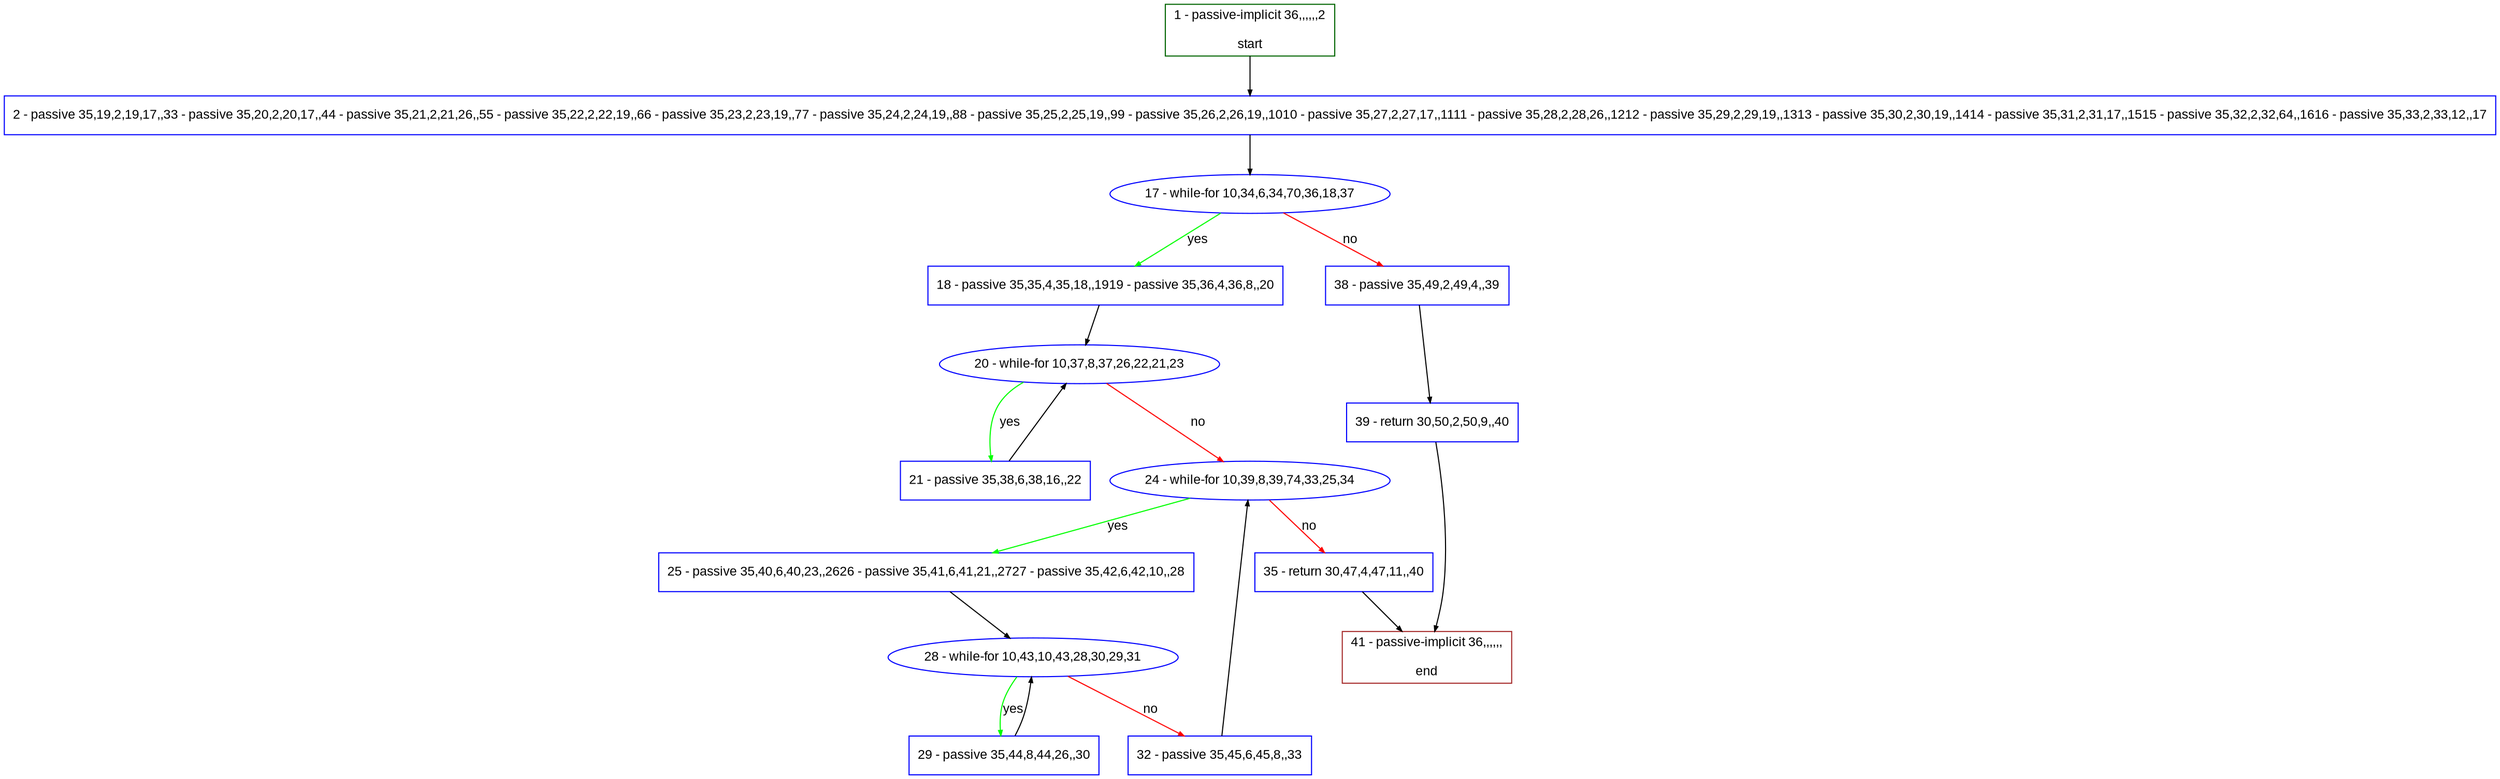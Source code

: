 digraph "" {
  graph [pack="true", label="", fontsize="12", packmode="clust", fontname="Arial", fillcolor="#FFFFCC", bgcolor="white", style="rounded,filled", compound="true"];
  node [node_initialized="no", label="", color="grey", fontsize="12", fillcolor="white", fontname="Arial", style="filled", shape="rectangle", compound="true", fixedsize="false"];
  edge [fontcolor="black", arrowhead="normal", arrowtail="none", arrowsize="0.5", ltail="", label="", color="black", fontsize="12", lhead="", fontname="Arial", dir="forward", compound="true"];
  __N1 [label="2 - passive 35,19,2,19,17,,33 - passive 35,20,2,20,17,,44 - passive 35,21,2,21,26,,55 - passive 35,22,2,22,19,,66 - passive 35,23,2,23,19,,77 - passive 35,24,2,24,19,,88 - passive 35,25,2,25,19,,99 - passive 35,26,2,26,19,,1010 - passive 35,27,2,27,17,,1111 - passive 35,28,2,28,26,,1212 - passive 35,29,2,29,19,,1313 - passive 35,30,2,30,19,,1414 - passive 35,31,2,31,17,,1515 - passive 35,32,2,32,64,,1616 - passive 35,33,2,33,12,,17", color="#0000ff", fillcolor="#ffffff", style="filled", shape="box"];
  __N2 [label="1 - passive-implicit 36,,,,,,2\n\nstart", color="#006400", fillcolor="#ffffff", style="filled", shape="box"];
  __N3 [label="17 - while-for 10,34,6,34,70,36,18,37", color="#0000ff", fillcolor="#ffffff", style="filled", shape="oval"];
  __N4 [label="18 - passive 35,35,4,35,18,,1919 - passive 35,36,4,36,8,,20", color="#0000ff", fillcolor="#ffffff", style="filled", shape="box"];
  __N5 [label="38 - passive 35,49,2,49,4,,39", color="#0000ff", fillcolor="#ffffff", style="filled", shape="box"];
  __N6 [label="20 - while-for 10,37,8,37,26,22,21,23", color="#0000ff", fillcolor="#ffffff", style="filled", shape="oval"];
  __N7 [label="21 - passive 35,38,6,38,16,,22", color="#0000ff", fillcolor="#ffffff", style="filled", shape="box"];
  __N8 [label="24 - while-for 10,39,8,39,74,33,25,34", color="#0000ff", fillcolor="#ffffff", style="filled", shape="oval"];
  __N9 [label="25 - passive 35,40,6,40,23,,2626 - passive 35,41,6,41,21,,2727 - passive 35,42,6,42,10,,28", color="#0000ff", fillcolor="#ffffff", style="filled", shape="box"];
  __N10 [label="35 - return 30,47,4,47,11,,40", color="#0000ff", fillcolor="#ffffff", style="filled", shape="box"];
  __N11 [label="28 - while-for 10,43,10,43,28,30,29,31", color="#0000ff", fillcolor="#ffffff", style="filled", shape="oval"];
  __N12 [label="29 - passive 35,44,8,44,26,,30", color="#0000ff", fillcolor="#ffffff", style="filled", shape="box"];
  __N13 [label="32 - passive 35,45,6,45,8,,33", color="#0000ff", fillcolor="#ffffff", style="filled", shape="box"];
  __N14 [label="41 - passive-implicit 36,,,,,,\n\nend", color="#a52a2a", fillcolor="#ffffff", style="filled", shape="box"];
  __N15 [label="39 - return 30,50,2,50,9,,40", color="#0000ff", fillcolor="#ffffff", style="filled", shape="box"];
  __N2 -> __N1 [arrowhead="normal", arrowtail="none", color="#000000", label="", dir="forward"];
  __N1 -> __N3 [arrowhead="normal", arrowtail="none", color="#000000", label="", dir="forward"];
  __N3 -> __N4 [arrowhead="normal", arrowtail="none", color="#00ff00", label="yes", dir="forward"];
  __N3 -> __N5 [arrowhead="normal", arrowtail="none", color="#ff0000", label="no", dir="forward"];
  __N4 -> __N6 [arrowhead="normal", arrowtail="none", color="#000000", label="", dir="forward"];
  __N6 -> __N7 [arrowhead="normal", arrowtail="none", color="#00ff00", label="yes", dir="forward"];
  __N7 -> __N6 [arrowhead="normal", arrowtail="none", color="#000000", label="", dir="forward"];
  __N6 -> __N8 [arrowhead="normal", arrowtail="none", color="#ff0000", label="no", dir="forward"];
  __N8 -> __N9 [arrowhead="normal", arrowtail="none", color="#00ff00", label="yes", dir="forward"];
  __N8 -> __N10 [arrowhead="normal", arrowtail="none", color="#ff0000", label="no", dir="forward"];
  __N9 -> __N11 [arrowhead="normal", arrowtail="none", color="#000000", label="", dir="forward"];
  __N11 -> __N12 [arrowhead="normal", arrowtail="none", color="#00ff00", label="yes", dir="forward"];
  __N12 -> __N11 [arrowhead="normal", arrowtail="none", color="#000000", label="", dir="forward"];
  __N11 -> __N13 [arrowhead="normal", arrowtail="none", color="#ff0000", label="no", dir="forward"];
  __N13 -> __N8 [arrowhead="normal", arrowtail="none", color="#000000", label="", dir="forward"];
  __N10 -> __N14 [arrowhead="normal", arrowtail="none", color="#000000", label="", dir="forward"];
  __N5 -> __N15 [arrowhead="normal", arrowtail="none", color="#000000", label="", dir="forward"];
  __N15 -> __N14 [arrowhead="normal", arrowtail="none", color="#000000", label="", dir="forward"];
}
